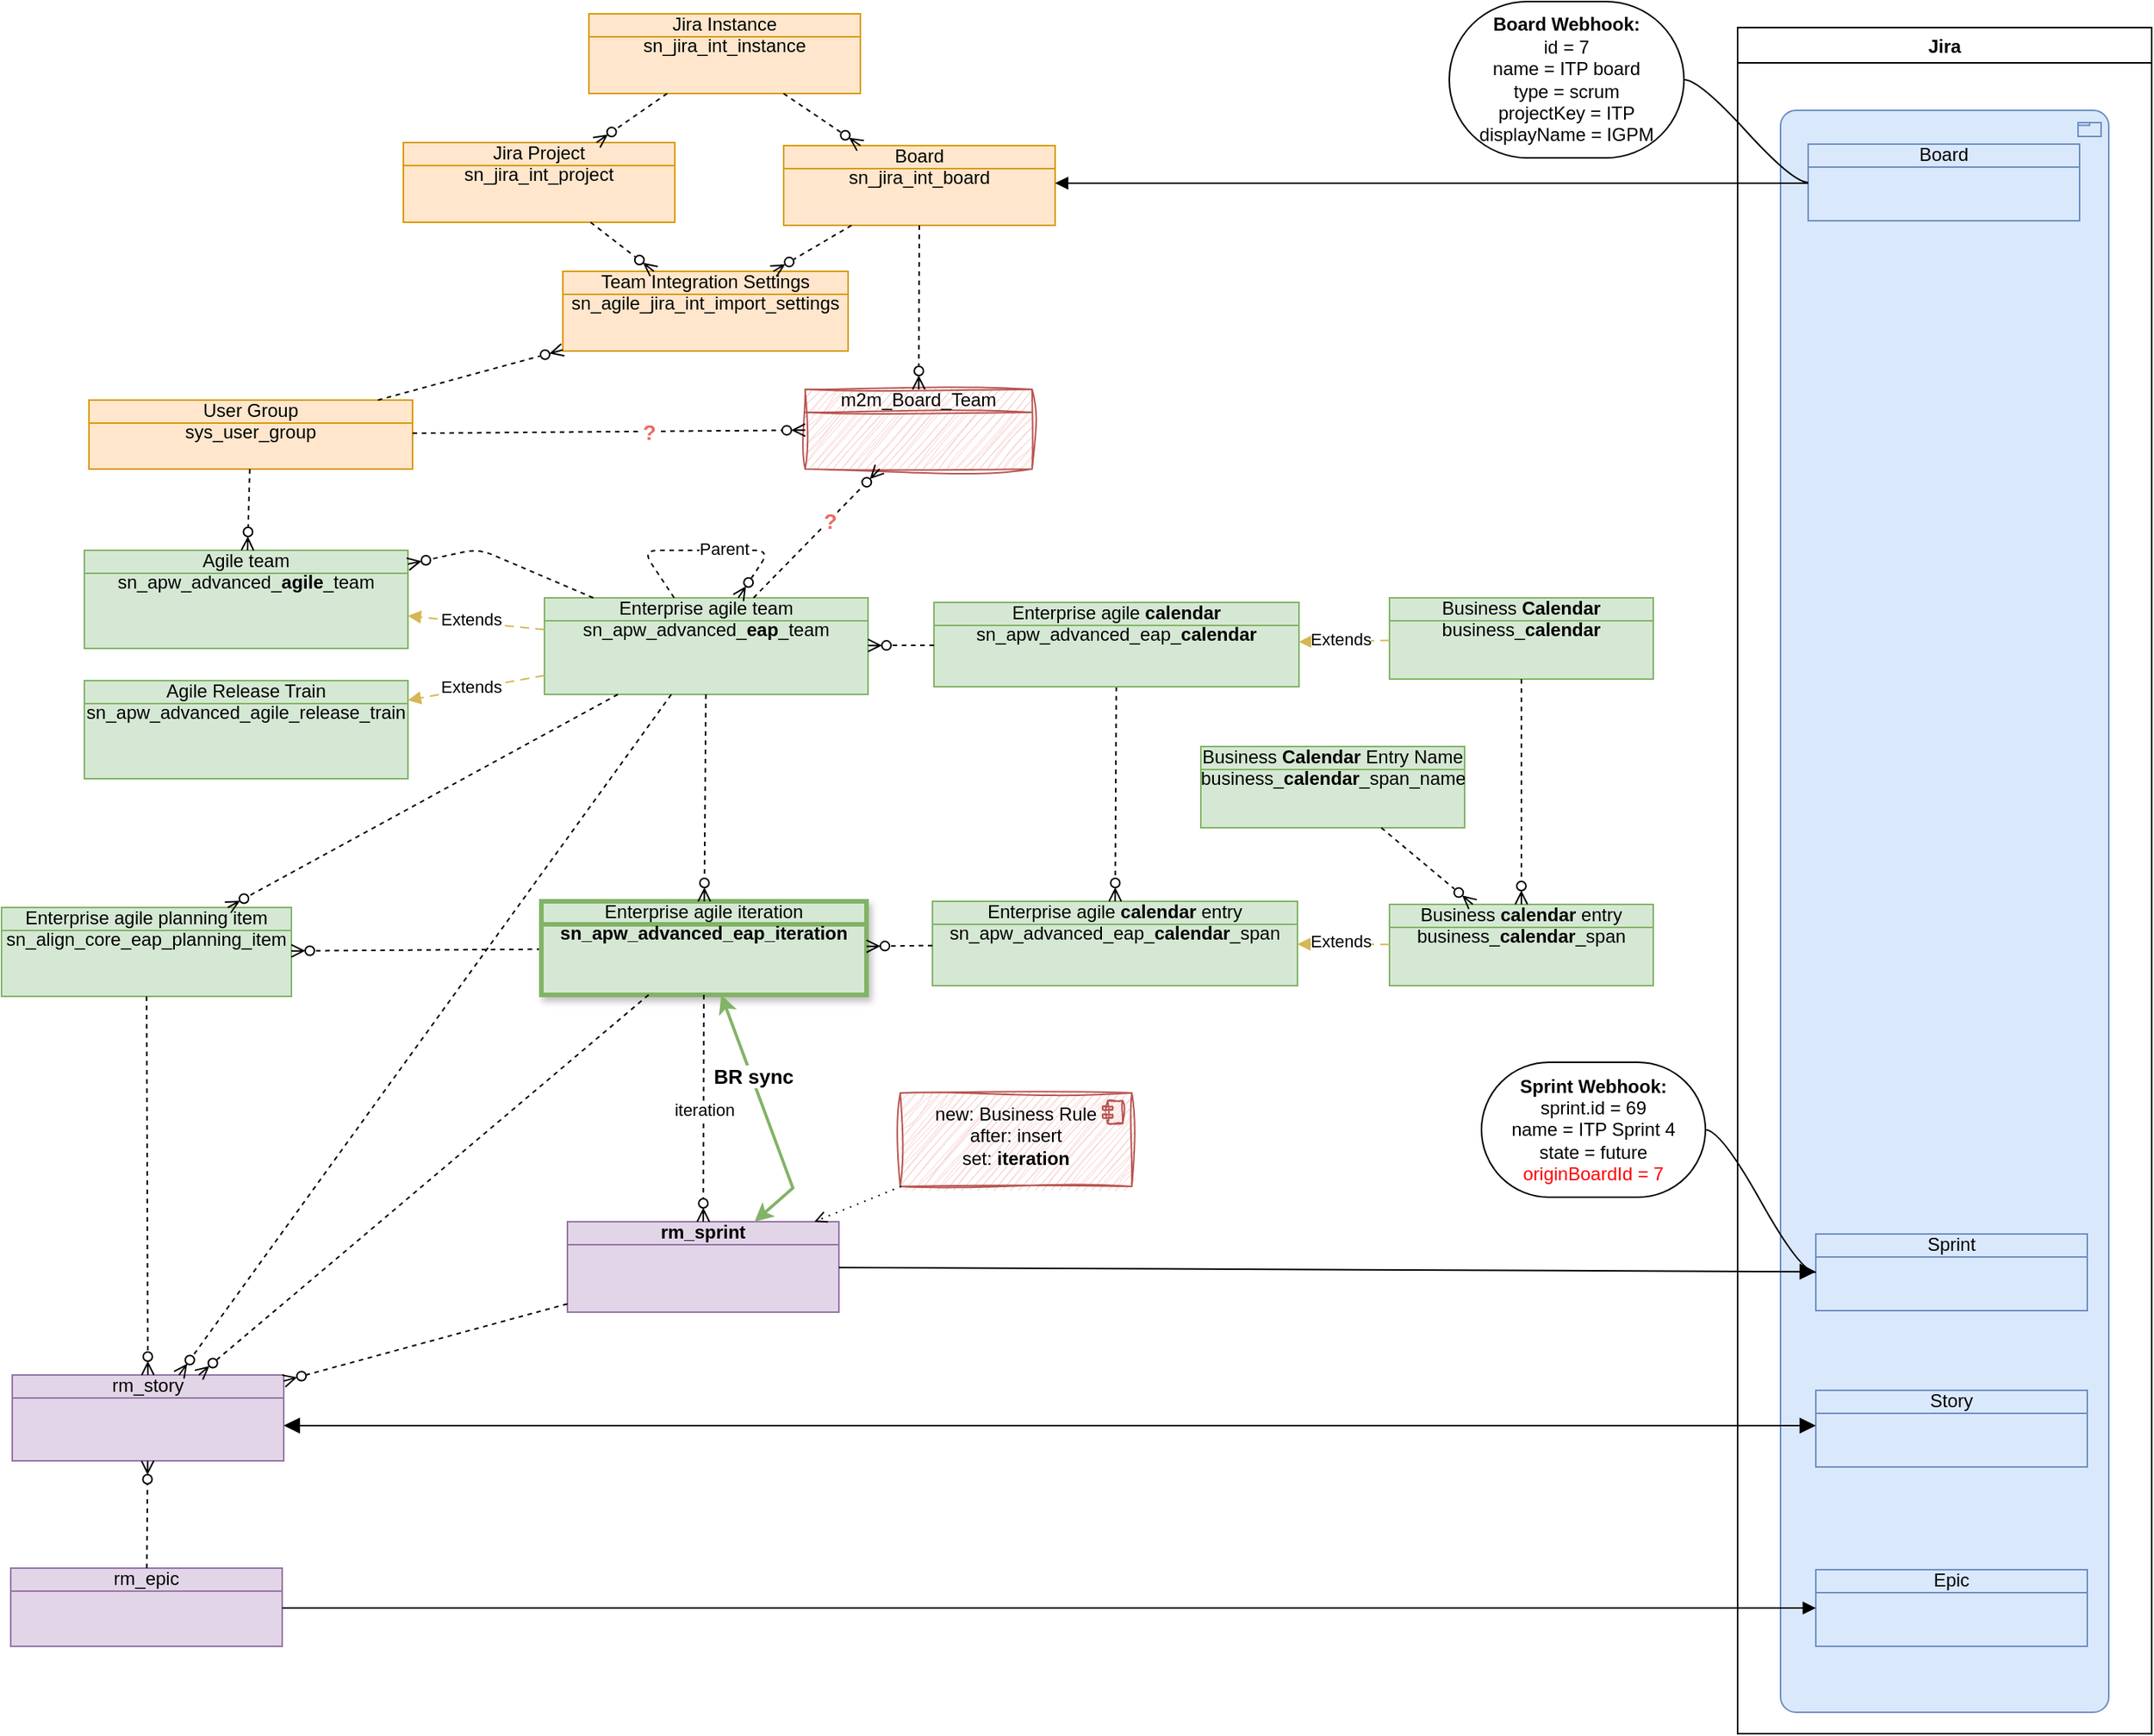 <mxfile version="28.0.7">
  <diagram name="Page-1" id="IhMQIxFYWQhUG57-XFcb">
    <mxGraphModel dx="1598" dy="1240" grid="0" gridSize="10" guides="0" tooltips="1" connect="0" arrows="0" fold="1" page="1" pageScale="1" pageWidth="1654" pageHeight="1169" math="0" shadow="0">
      <root>
        <mxCell id="0" />
        <mxCell id="1" parent="0" />
        <mxCell id="hy2QDzCqtzv86f-rD2Z0-1" value="&lt;b&gt;rm_sprint&lt;/b&gt;" style="html=1;outlineConnect=0;whiteSpace=wrap;fillColor=#e1d5e7;shape=mxgraph.archimate3.businessObject;overflow=fill;strokeColor=#9673a6;" parent="1" vertex="1">
          <mxGeometry x="472" y="819" width="177" height="59" as="geometry" />
        </mxCell>
        <mxCell id="hy2QDzCqtzv86f-rD2Z0-2" value="Enterprise agile planning item sn_align_core_eap_planning_item" style="html=1;outlineConnect=0;whiteSpace=wrap;fillColor=#d5e8d4;shape=mxgraph.archimate3.businessObject;overflow=fill;strokeColor=#82b366;" parent="1" vertex="1">
          <mxGeometry x="103" y="614" width="189" height="58" as="geometry" />
        </mxCell>
        <mxCell id="hy2QDzCqtzv86f-rD2Z0-3" style="html=1;dashed=1;labelBackgroundColor=none;startArrow=none;endArrow=ERzeroToMany;fontFamily=Verdana;fontSize=12;align=left;startFill=0;endFill=0;" parent="1" source="hy2QDzCqtzv86f-rD2Z0-5" target="hy2QDzCqtzv86f-rD2Z0-2" edge="1">
          <mxGeometry relative="1" as="geometry">
            <mxPoint x="425" y="733" as="sourcePoint" />
            <mxPoint x="-102" y="674" as="targetPoint" />
          </mxGeometry>
        </mxCell>
        <mxCell id="hy2QDzCqtzv86f-rD2Z0-4" value="rm_story" style="html=1;outlineConnect=0;whiteSpace=wrap;fillColor=#e1d5e7;shape=mxgraph.archimate3.businessObject;overflow=fill;strokeColor=#9673a6;" parent="1" vertex="1">
          <mxGeometry x="110" y="919" width="177" height="56" as="geometry" />
        </mxCell>
        <mxCell id="hy2QDzCqtzv86f-rD2Z0-5" value="Enterprise agile iteration &lt;b&gt;sn_apw_advanced_eap_iteration&lt;/b&gt;" style="html=1;outlineConnect=0;whiteSpace=wrap;fillColor=#d5e8d4;shape=mxgraph.archimate3.businessObject;overflow=fill;strokeColor=#82b366;shadow=1;strokeWidth=3;" parent="1" vertex="1">
          <mxGeometry x="455" y="610" width="212" height="61" as="geometry" />
        </mxCell>
        <mxCell id="hy2QDzCqtzv86f-rD2Z0-6" value="Enterprise agile team sn_apw_advanced_&lt;b&gt;eap&lt;/b&gt;_team" style="html=1;outlineConnect=0;whiteSpace=wrap;fillColor=#d5e8d4;shape=mxgraph.archimate3.businessObject;overflow=fill;strokeColor=#82b366;" parent="1" vertex="1">
          <mxGeometry x="457" y="412" width="211" height="63" as="geometry" />
        </mxCell>
        <mxCell id="hy2QDzCqtzv86f-rD2Z0-7" value="&lt;div&gt;Enterprise agile &lt;b&gt;calendar&lt;/b&gt; entry&lt;/div&gt;sn_apw_advanced_eap_&lt;b&gt;calendar&lt;/b&gt;_span" style="html=1;outlineConnect=0;whiteSpace=wrap;fillColor=#d5e8d4;shape=mxgraph.archimate3.businessObject;overflow=fill;strokeColor=#82b366;" parent="1" vertex="1">
          <mxGeometry x="710" y="610" width="238" height="55" as="geometry" />
        </mxCell>
        <mxCell id="hy2QDzCqtzv86f-rD2Z0-8" value="&lt;div&gt;Business &lt;b&gt;calendar&lt;/b&gt; entry&lt;/div&gt;business_&lt;b&gt;calendar&lt;/b&gt;_span" style="html=1;outlineConnect=0;whiteSpace=wrap;fillColor=#d5e8d4;shape=mxgraph.archimate3.businessObject;overflow=fill;strokeColor=#82b366;" parent="1" vertex="1">
          <mxGeometry x="1008" y="612" width="172" height="53" as="geometry" />
        </mxCell>
        <mxCell id="hy2QDzCqtzv86f-rD2Z0-9" value="" style="html=1;endArrow=block;dashed=1;elbow=vertical;endFill=1;dashPattern=6 4;rounded=0;fontSize=12;fillColor=#fff2cc;strokeColor=#d6b656;" parent="1" source="hy2QDzCqtzv86f-rD2Z0-8" target="hy2QDzCqtzv86f-rD2Z0-7" edge="1">
          <mxGeometry width="160" relative="1" as="geometry">
            <mxPoint x="550" y="626" as="sourcePoint" />
            <mxPoint x="459" y="626" as="targetPoint" />
          </mxGeometry>
        </mxCell>
        <mxCell id="hy2QDzCqtzv86f-rD2Z0-10" value="Extends" style="edgeLabel;html=1;align=center;verticalAlign=middle;resizable=0;points=[];" parent="hy2QDzCqtzv86f-rD2Z0-9" vertex="1" connectable="0">
          <mxGeometry x="0.082" y="-2" relative="1" as="geometry">
            <mxPoint as="offset" />
          </mxGeometry>
        </mxCell>
        <mxCell id="hy2QDzCqtzv86f-rD2Z0-11" style="html=1;dashed=1;labelBackgroundColor=none;startArrow=none;endArrow=ERzeroToMany;fontFamily=Verdana;fontSize=12;align=left;startFill=0;endFill=0;" parent="1" source="hy2QDzCqtzv86f-rD2Z0-7" target="hy2QDzCqtzv86f-rD2Z0-5" edge="1">
          <mxGeometry relative="1" as="geometry">
            <mxPoint x="527" y="815" as="sourcePoint" />
            <mxPoint x="376" y="915" as="targetPoint" />
          </mxGeometry>
        </mxCell>
        <mxCell id="hy2QDzCqtzv86f-rD2Z0-12" style="html=1;dashed=1;labelBackgroundColor=none;startArrow=none;endArrow=ERzeroToMany;fontFamily=Verdana;fontSize=12;align=left;startFill=0;endFill=0;" parent="1" source="hy2QDzCqtzv86f-rD2Z0-5" target="hy2QDzCqtzv86f-rD2Z0-4" edge="1">
          <mxGeometry relative="1" as="geometry">
            <mxPoint x="795" y="1015" as="sourcePoint" />
            <mxPoint x="627" y="1063" as="targetPoint" />
          </mxGeometry>
        </mxCell>
        <mxCell id="hy2QDzCqtzv86f-rD2Z0-13" style="html=1;dashed=1;labelBackgroundColor=none;startArrow=none;endArrow=ERzeroToMany;fontFamily=Verdana;fontSize=12;align=left;startFill=0;endFill=0;" parent="1" source="hy2QDzCqtzv86f-rD2Z0-5" target="hy2QDzCqtzv86f-rD2Z0-1" edge="1">
          <mxGeometry relative="1" as="geometry">
            <mxPoint x="724" y="868" as="sourcePoint" />
            <mxPoint x="556" y="916" as="targetPoint" />
          </mxGeometry>
        </mxCell>
        <mxCell id="KYZBzOiVd4x93WxxePfa-1" value="iteration" style="edgeLabel;html=1;align=center;verticalAlign=middle;resizable=0;points=[];" vertex="1" connectable="0" parent="hy2QDzCqtzv86f-rD2Z0-13">
          <mxGeometry x="0.006" relative="1" as="geometry">
            <mxPoint as="offset" />
          </mxGeometry>
        </mxCell>
        <mxCell id="hy2QDzCqtzv86f-rD2Z0-14" style="html=1;dashed=1;labelBackgroundColor=none;startArrow=none;endArrow=ERzeroToMany;fontFamily=Verdana;fontSize=12;align=left;startFill=0;endFill=0;" parent="1" source="hy2QDzCqtzv86f-rD2Z0-6" target="hy2QDzCqtzv86f-rD2Z0-5" edge="1">
          <mxGeometry relative="1" as="geometry">
            <mxPoint x="1010" y="784" as="sourcePoint" />
            <mxPoint x="842" y="832" as="targetPoint" />
          </mxGeometry>
        </mxCell>
        <mxCell id="hy2QDzCqtzv86f-rD2Z0-15" style="html=1;dashed=1;labelBackgroundColor=none;startArrow=none;endArrow=ERzeroToMany;fontFamily=Verdana;fontSize=12;align=left;startFill=0;endFill=0;" parent="1" source="hy2QDzCqtzv86f-rD2Z0-2" target="hy2QDzCqtzv86f-rD2Z0-4" edge="1">
          <mxGeometry relative="1" as="geometry">
            <mxPoint x="858" y="869" as="sourcePoint" />
            <mxPoint x="858" y="925" as="targetPoint" />
          </mxGeometry>
        </mxCell>
        <mxCell id="hy2QDzCqtzv86f-rD2Z0-16" style="html=1;dashed=1;labelBackgroundColor=none;startArrow=none;endArrow=ERzeroToMany;fontFamily=Verdana;fontSize=12;align=left;startFill=0;endFill=0;" parent="1" source="hy2QDzCqtzv86f-rD2Z0-1" target="hy2QDzCqtzv86f-rD2Z0-4" edge="1">
          <mxGeometry relative="1" as="geometry">
            <mxPoint x="480" y="681" as="sourcePoint" />
            <mxPoint x="317" y="683" as="targetPoint" />
          </mxGeometry>
        </mxCell>
        <mxCell id="hy2QDzCqtzv86f-rD2Z0-17" value="rm_epic" style="html=1;outlineConnect=0;whiteSpace=wrap;fillColor=#e1d5e7;shape=mxgraph.archimate3.businessObject;overflow=fill;strokeColor=#9673a6;" parent="1" vertex="1">
          <mxGeometry x="109" y="1045" width="177" height="51" as="geometry" />
        </mxCell>
        <mxCell id="hy2QDzCqtzv86f-rD2Z0-18" style="html=1;dashed=1;labelBackgroundColor=none;startArrow=none;endArrow=ERzeroToMany;fontFamily=Verdana;fontSize=12;align=left;startFill=0;endFill=0;" parent="1" source="hy2QDzCqtzv86f-rD2Z0-17" target="hy2QDzCqtzv86f-rD2Z0-4" edge="1">
          <mxGeometry relative="1" as="geometry">
            <mxPoint x="542" y="834" as="sourcePoint" />
            <mxPoint x="379" y="836" as="targetPoint" />
          </mxGeometry>
        </mxCell>
        <mxCell id="hy2QDzCqtzv86f-rD2Z0-19" style="html=1;dashed=1;labelBackgroundColor=none;startArrow=none;endArrow=ERzeroToMany;fontFamily=Verdana;fontSize=12;align=left;startFill=0;endFill=0;" parent="1" source="hy2QDzCqtzv86f-rD2Z0-6" target="hy2QDzCqtzv86f-rD2Z0-4" edge="1">
          <mxGeometry relative="1" as="geometry">
            <mxPoint x="525" y="761" as="sourcePoint" />
            <mxPoint x="361" y="832" as="targetPoint" />
          </mxGeometry>
        </mxCell>
        <mxCell id="hy2QDzCqtzv86f-rD2Z0-20" style="html=1;dashed=1;labelBackgroundColor=none;startArrow=none;endArrow=ERzeroToMany;fontFamily=Verdana;fontSize=12;align=left;startFill=0;endFill=0;" parent="1" source="hy2QDzCqtzv86f-rD2Z0-6" target="hy2QDzCqtzv86f-rD2Z0-2" edge="1">
          <mxGeometry relative="1" as="geometry">
            <mxPoint x="712" y="861" as="sourcePoint" />
            <mxPoint x="875" y="1060" as="targetPoint" />
          </mxGeometry>
        </mxCell>
        <mxCell id="hy2QDzCqtzv86f-rD2Z0-21" value="&lt;div&gt;new: Business Rule&lt;/div&gt;&lt;div&gt;after: insert&lt;/div&gt;&lt;div&gt;set: &lt;b&gt;iteration&lt;/b&gt;&lt;br&gt;&lt;/div&gt;" style="html=1;outlineConnect=0;whiteSpace=wrap;fillColor=#f8cecc;shape=mxgraph.archimate3.application;appType=comp;archiType=square;strokeColor=#b85450;verticalAlign=top;gradientColor=none;sketch=1;curveFitting=1;jiggle=2;" parent="1" vertex="1">
          <mxGeometry x="689" y="735" width="151" height="61" as="geometry" />
        </mxCell>
        <mxCell id="hy2QDzCqtzv86f-rD2Z0-22" value="" style="html=1;endArrow=open;elbow=vertical;endFill=0;dashed=1;dashPattern=1 4;rounded=0;" parent="1" source="hy2QDzCqtzv86f-rD2Z0-21" target="hy2QDzCqtzv86f-rD2Z0-1" edge="1">
          <mxGeometry width="160" relative="1" as="geometry">
            <mxPoint x="886" y="1117" as="sourcePoint" />
            <mxPoint x="1102" y="1055" as="targetPoint" />
          </mxGeometry>
        </mxCell>
        <mxCell id="hy2QDzCqtzv86f-rD2Z0-24" value="Jira" style="swimlane;" parent="1" vertex="1">
          <mxGeometry x="1235" y="40" width="270" height="1113" as="geometry" />
        </mxCell>
        <mxCell id="hy2QDzCqtzv86f-rD2Z0-25" value="" style="html=1;outlineConnect=0;whiteSpace=wrap;fillColor=#dae8fc;shape=mxgraph.archimate3.application;appType=product;archiType=rounded;strokeColor=#6c8ebf;verticalAlign=top;fontStyle=0" parent="hy2QDzCqtzv86f-rD2Z0-24" vertex="1">
          <mxGeometry x="28" y="54" width="214" height="1045" as="geometry" />
        </mxCell>
        <mxCell id="hy2QDzCqtzv86f-rD2Z0-26" value="Board" style="html=1;outlineConnect=0;whiteSpace=wrap;fillColor=#dae8fc;shape=mxgraph.archimate3.businessObject;overflow=fill;strokeColor=#6c8ebf;" parent="hy2QDzCqtzv86f-rD2Z0-24" vertex="1">
          <mxGeometry x="46" y="76" width="177" height="50" as="geometry" />
        </mxCell>
        <mxCell id="hy2QDzCqtzv86f-rD2Z0-27" value="Sprint" style="html=1;outlineConnect=0;whiteSpace=wrap;fillColor=#dae8fc;shape=mxgraph.archimate3.businessObject;overflow=fill;strokeColor=#6c8ebf;" parent="hy2QDzCqtzv86f-rD2Z0-24" vertex="1">
          <mxGeometry x="51" y="787" width="177" height="50" as="geometry" />
        </mxCell>
        <mxCell id="hy2QDzCqtzv86f-rD2Z0-51" value="Epic" style="html=1;outlineConnect=0;whiteSpace=wrap;fillColor=#dae8fc;shape=mxgraph.archimate3.businessObject;overflow=fill;strokeColor=#6c8ebf;" parent="hy2QDzCqtzv86f-rD2Z0-24" vertex="1">
          <mxGeometry x="51" y="1006" width="177" height="50" as="geometry" />
        </mxCell>
        <mxCell id="KYZBzOiVd4x93WxxePfa-24" value="Story" style="html=1;outlineConnect=0;whiteSpace=wrap;fillColor=#dae8fc;shape=mxgraph.archimate3.businessObject;overflow=fill;strokeColor=#6c8ebf;" vertex="1" parent="hy2QDzCqtzv86f-rD2Z0-24">
          <mxGeometry x="51" y="889" width="177" height="50" as="geometry" />
        </mxCell>
        <mxCell id="hy2QDzCqtzv86f-rD2Z0-28" value="Agile team sn_apw_advanced_&lt;b&gt;agile&lt;/b&gt;_team" style="html=1;outlineConnect=0;whiteSpace=wrap;fillColor=#d5e8d4;shape=mxgraph.archimate3.businessObject;overflow=fill;strokeColor=#82b366;" parent="1" vertex="1">
          <mxGeometry x="157" y="381" width="211" height="64" as="geometry" />
        </mxCell>
        <mxCell id="hy2QDzCqtzv86f-rD2Z0-29" value="" style="html=1;endArrow=block;dashed=1;elbow=vertical;endFill=1;dashPattern=6 4;rounded=0;fontSize=12;fillColor=#fff2cc;strokeColor=#d6b656;" parent="1" source="hy2QDzCqtzv86f-rD2Z0-6" target="hy2QDzCqtzv86f-rD2Z0-28" edge="1">
          <mxGeometry width="160" relative="1" as="geometry">
            <mxPoint x="1085" y="557" as="sourcePoint" />
            <mxPoint x="1004" y="556" as="targetPoint" />
          </mxGeometry>
        </mxCell>
        <mxCell id="hy2QDzCqtzv86f-rD2Z0-30" value="Extends" style="edgeLabel;html=1;align=center;verticalAlign=middle;resizable=0;points=[];" parent="hy2QDzCqtzv86f-rD2Z0-29" vertex="1" connectable="0">
          <mxGeometry x="0.082" y="-2" relative="1" as="geometry">
            <mxPoint as="offset" />
          </mxGeometry>
        </mxCell>
        <mxCell id="hy2QDzCqtzv86f-rD2Z0-31" value="User Group&lt;div&gt;sys_user_group&lt;/div&gt;" style="html=1;outlineConnect=0;whiteSpace=wrap;fillColor=#ffe6cc;shape=mxgraph.archimate3.businessObject;overflow=fill;strokeColor=#d79b00;" parent="1" vertex="1">
          <mxGeometry x="160" y="283" width="211" height="45" as="geometry" />
        </mxCell>
        <mxCell id="hy2QDzCqtzv86f-rD2Z0-32" style="html=1;dashed=1;labelBackgroundColor=none;startArrow=none;endArrow=ERzeroToMany;fontFamily=Verdana;fontSize=12;align=left;startFill=0;endFill=0;" parent="1" source="hy2QDzCqtzv86f-rD2Z0-31" target="hy2QDzCqtzv86f-rD2Z0-28" edge="1">
          <mxGeometry relative="1" as="geometry">
            <mxPoint x="556" y="575" as="sourcePoint" />
            <mxPoint x="355" y="697" as="targetPoint" />
          </mxGeometry>
        </mxCell>
        <mxCell id="hy2QDzCqtzv86f-rD2Z0-33" style="html=1;dashed=1;labelBackgroundColor=none;startArrow=none;endArrow=ERzeroToMany;fontFamily=Verdana;fontSize=12;align=left;startFill=0;endFill=0;" parent="1" source="hy2QDzCqtzv86f-rD2Z0-6" target="hy2QDzCqtzv86f-rD2Z0-28" edge="1">
          <mxGeometry relative="1" as="geometry">
            <mxPoint x="593" y="557" as="sourcePoint" />
            <mxPoint x="392" y="679" as="targetPoint" />
            <Array as="points">
              <mxPoint x="414" y="380" />
            </Array>
          </mxGeometry>
        </mxCell>
        <mxCell id="hy2QDzCqtzv86f-rD2Z0-34" style="html=1;dashed=1;labelBackgroundColor=none;startArrow=none;endArrow=ERzeroToMany;fontFamily=Verdana;fontSize=12;align=left;startFill=0;endFill=0;" parent="1" source="hy2QDzCqtzv86f-rD2Z0-6" target="hy2QDzCqtzv86f-rD2Z0-6" edge="1">
          <mxGeometry relative="1" as="geometry">
            <mxPoint x="767" y="357" as="sourcePoint" />
            <mxPoint x="566" y="479" as="targetPoint" />
            <Array as="points">
              <mxPoint x="604" y="381" />
            </Array>
          </mxGeometry>
        </mxCell>
        <mxCell id="hy2QDzCqtzv86f-rD2Z0-35" value="Parent" style="edgeLabel;html=1;align=center;verticalAlign=middle;resizable=0;points=[];" parent="hy2QDzCqtzv86f-rD2Z0-34" vertex="1" connectable="0">
          <mxGeometry x="0.137" y="1" relative="1" as="geometry">
            <mxPoint as="offset" />
          </mxGeometry>
        </mxCell>
        <mxCell id="hy2QDzCqtzv86f-rD2Z0-39" value="" style="html=1;endArrow=block;dashed=0;elbow=vertical;endFill=1;rounded=0;startArrow=none;startFill=0;endSize=8;" parent="1" source="hy2QDzCqtzv86f-rD2Z0-1" target="hy2QDzCqtzv86f-rD2Z0-27" edge="1">
          <mxGeometry width="160" relative="1" as="geometry">
            <mxPoint x="1133" y="895" as="sourcePoint" />
            <mxPoint x="789" y="984" as="targetPoint" />
          </mxGeometry>
        </mxCell>
        <mxCell id="hy2QDzCqtzv86f-rD2Z0-40" value="Board&lt;div&gt;sn_jira_int_board&lt;/div&gt;" style="html=1;outlineConnect=0;whiteSpace=wrap;fillColor=#ffe6cc;shape=mxgraph.archimate3.businessObject;overflow=fill;strokeColor=#d79b00;" parent="1" vertex="1">
          <mxGeometry x="613" y="117" width="177" height="52" as="geometry" />
        </mxCell>
        <mxCell id="hy2QDzCqtzv86f-rD2Z0-41" value="" style="edgeStyle=elbowEdgeStyle;html=1;endArrow=block;dashed=0;elbow=vertical;endFill=1;rounded=0;" parent="1" source="hy2QDzCqtzv86f-rD2Z0-26" target="hy2QDzCqtzv86f-rD2Z0-40" edge="1">
          <mxGeometry width="160" relative="1" as="geometry">
            <mxPoint x="1296" y="897" as="sourcePoint" />
            <mxPoint x="829" y="897" as="targetPoint" />
          </mxGeometry>
        </mxCell>
        <mxCell id="hy2QDzCqtzv86f-rD2Z0-43" value="" style="endArrow=classic;startArrow=classic;html=1;rounded=0;fillColor=#d5e8d4;strokeColor=#82b366;strokeWidth=2;fontSize=13;" parent="1" source="hy2QDzCqtzv86f-rD2Z0-1" target="hy2QDzCqtzv86f-rD2Z0-5" edge="1">
          <mxGeometry width="50" height="50" relative="1" as="geometry">
            <mxPoint x="684" y="851" as="sourcePoint" />
            <mxPoint x="734" y="801" as="targetPoint" />
            <Array as="points">
              <mxPoint x="619" y="797" />
            </Array>
          </mxGeometry>
        </mxCell>
        <mxCell id="hy2QDzCqtzv86f-rD2Z0-44" value="BR sync" style="edgeLabel;html=1;align=center;verticalAlign=middle;resizable=0;points=[];fontSize=13;fontStyle=1" parent="hy2QDzCqtzv86f-rD2Z0-43" vertex="1" connectable="0">
          <mxGeometry x="0.328" y="-1" relative="1" as="geometry">
            <mxPoint as="offset" />
          </mxGeometry>
        </mxCell>
        <mxCell id="hy2QDzCqtzv86f-rD2Z0-45" value="Jira Project&lt;div&gt;sn_jira_int_project&lt;/div&gt;" style="html=1;outlineConnect=0;whiteSpace=wrap;fillColor=#ffe6cc;shape=mxgraph.archimate3.businessObject;overflow=fill;strokeColor=#d79b00;" parent="1" vertex="1">
          <mxGeometry x="365" y="115" width="177" height="52" as="geometry" />
        </mxCell>
        <mxCell id="hy2QDzCqtzv86f-rD2Z0-46" value="Team Integration Settings&lt;br&gt;&lt;div&gt;sn_agile_jira_int_import_settings&lt;/div&gt;" style="html=1;outlineConnect=0;whiteSpace=wrap;fillColor=#ffe6cc;shape=mxgraph.archimate3.businessObject;overflow=fill;strokeColor=#d79b00;" parent="1" vertex="1">
          <mxGeometry x="469" y="199" width="186" height="52" as="geometry" />
        </mxCell>
        <mxCell id="hy2QDzCqtzv86f-rD2Z0-47" style="html=1;dashed=1;labelBackgroundColor=none;startArrow=none;endArrow=ERzeroToMany;fontFamily=Verdana;fontSize=12;align=left;startFill=0;endFill=0;" parent="1" source="hy2QDzCqtzv86f-rD2Z0-40" target="hy2QDzCqtzv86f-rD2Z0-46" edge="1">
          <mxGeometry relative="1" as="geometry">
            <mxPoint x="523" y="-215" as="sourcePoint" />
            <mxPoint x="339" y="-215" as="targetPoint" />
          </mxGeometry>
        </mxCell>
        <mxCell id="hy2QDzCqtzv86f-rD2Z0-48" style="html=1;dashed=1;labelBackgroundColor=none;startArrow=none;endArrow=ERzeroToMany;fontFamily=Verdana;fontSize=12;align=left;startFill=0;endFill=0;" parent="1" source="hy2QDzCqtzv86f-rD2Z0-45" target="hy2QDzCqtzv86f-rD2Z0-46" edge="1">
          <mxGeometry relative="1" as="geometry">
            <mxPoint x="643" y="-63" as="sourcePoint" />
            <mxPoint x="459" y="-63" as="targetPoint" />
          </mxGeometry>
        </mxCell>
        <mxCell id="hy2QDzCqtzv86f-rD2Z0-50" style="html=1;dashed=1;labelBackgroundColor=none;startArrow=none;endArrow=ERzeroToMany;fontFamily=Verdana;fontSize=12;align=left;startFill=0;endFill=0;" parent="1" source="hy2QDzCqtzv86f-rD2Z0-31" target="hy2QDzCqtzv86f-rD2Z0-46" edge="1">
          <mxGeometry relative="1" as="geometry">
            <mxPoint x="407" y="39.852" as="sourcePoint" />
            <mxPoint x="477" y="181" as="targetPoint" />
          </mxGeometry>
        </mxCell>
        <mxCell id="hy2QDzCqtzv86f-rD2Z0-52" value="" style="edgeStyle=elbowEdgeStyle;html=1;endArrow=block;dashed=0;elbow=vertical;endFill=1;rounded=0;" parent="1" source="hy2QDzCqtzv86f-rD2Z0-17" target="hy2QDzCqtzv86f-rD2Z0-51" edge="1">
          <mxGeometry width="160" relative="1" as="geometry">
            <mxPoint x="1204" y="868" as="sourcePoint" />
            <mxPoint x="737" y="868" as="targetPoint" />
          </mxGeometry>
        </mxCell>
        <mxCell id="hy2QDzCqtzv86f-rD2Z0-53" value="m2m_Board_Team" style="html=1;outlineConnect=0;whiteSpace=wrap;fillColor=#f8cecc;shape=mxgraph.archimate3.businessObject;overflow=fill;strokeColor=#b85450;sketch=1;curveFitting=1;jiggle=2;" parent="1" vertex="1">
          <mxGeometry x="627" y="276" width="148" height="52" as="geometry" />
        </mxCell>
        <mxCell id="hy2QDzCqtzv86f-rD2Z0-54" style="html=1;dashed=1;labelBackgroundColor=none;startArrow=none;endArrow=ERzeroToMany;fontFamily=Verdana;fontSize=12;align=left;startFill=0;endFill=0;" parent="1" source="hy2QDzCqtzv86f-rD2Z0-31" target="hy2QDzCqtzv86f-rD2Z0-53" edge="1">
          <mxGeometry relative="1" as="geometry">
            <mxPoint x="341" y="40" as="sourcePoint" />
            <mxPoint x="574" y="110" as="targetPoint" />
          </mxGeometry>
        </mxCell>
        <mxCell id="hy2QDzCqtzv86f-rD2Z0-56" value="&lt;font style=&quot;color: rgb(234, 107, 102); font-size: 14px;&quot;&gt;&lt;b style=&quot;&quot;&gt;?&lt;/b&gt;&lt;/font&gt;" style="edgeLabel;html=1;align=center;verticalAlign=middle;resizable=0;points=[];" parent="hy2QDzCqtzv86f-rD2Z0-54" vertex="1" connectable="0">
          <mxGeometry x="0.203" relative="1" as="geometry">
            <mxPoint as="offset" />
          </mxGeometry>
        </mxCell>
        <mxCell id="hy2QDzCqtzv86f-rD2Z0-55" style="html=1;dashed=1;labelBackgroundColor=none;startArrow=none;endArrow=ERzeroToMany;fontFamily=Verdana;fontSize=12;align=left;startFill=0;endFill=0;" parent="1" source="hy2QDzCqtzv86f-rD2Z0-40" target="hy2QDzCqtzv86f-rD2Z0-53" edge="1">
          <mxGeometry relative="1" as="geometry">
            <mxPoint x="334" y="60" as="sourcePoint" />
            <mxPoint x="877" y="310" as="targetPoint" />
          </mxGeometry>
        </mxCell>
        <mxCell id="hy2QDzCqtzv86f-rD2Z0-57" style="html=1;dashed=1;labelBackgroundColor=none;startArrow=none;endArrow=ERzeroToMany;fontFamily=Verdana;fontSize=12;align=left;startFill=0;endFill=0;" parent="1" source="hy2QDzCqtzv86f-rD2Z0-6" target="hy2QDzCqtzv86f-rD2Z0-53" edge="1">
          <mxGeometry relative="1" as="geometry">
            <mxPoint x="681" y="329" as="sourcePoint" />
            <mxPoint x="1057" y="329" as="targetPoint" />
          </mxGeometry>
        </mxCell>
        <mxCell id="hy2QDzCqtzv86f-rD2Z0-58" value="&lt;font style=&quot;color: rgb(234, 107, 102); font-size: 14px;&quot;&gt;&lt;b style=&quot;&quot;&gt;?&lt;/b&gt;&lt;/font&gt;" style="edgeLabel;html=1;align=center;verticalAlign=middle;resizable=0;points=[];" parent="hy2QDzCqtzv86f-rD2Z0-57" vertex="1" connectable="0">
          <mxGeometry x="0.203" relative="1" as="geometry">
            <mxPoint as="offset" />
          </mxGeometry>
        </mxCell>
        <mxCell id="KYZBzOiVd4x93WxxePfa-2" value="&lt;div&gt;Agile Release Train&lt;/div&gt;sn_apw_advanced_agile_release_train" style="html=1;outlineConnect=0;whiteSpace=wrap;fillColor=#d5e8d4;shape=mxgraph.archimate3.businessObject;overflow=fill;strokeColor=#82b366;" vertex="1" parent="1">
          <mxGeometry x="157" y="466" width="211" height="64" as="geometry" />
        </mxCell>
        <mxCell id="KYZBzOiVd4x93WxxePfa-3" value="" style="html=1;endArrow=block;dashed=1;elbow=vertical;endFill=1;dashPattern=6 4;rounded=0;fontSize=12;fillColor=#fff2cc;strokeColor=#d6b656;" edge="1" parent="1" source="hy2QDzCqtzv86f-rD2Z0-6" target="KYZBzOiVd4x93WxxePfa-2">
          <mxGeometry width="160" relative="1" as="geometry">
            <mxPoint x="470" y="473" as="sourcePoint" />
            <mxPoint x="381" y="464" as="targetPoint" />
          </mxGeometry>
        </mxCell>
        <mxCell id="KYZBzOiVd4x93WxxePfa-4" value="Extends" style="edgeLabel;html=1;align=center;verticalAlign=middle;resizable=0;points=[];" vertex="1" connectable="0" parent="KYZBzOiVd4x93WxxePfa-3">
          <mxGeometry x="0.082" y="-2" relative="1" as="geometry">
            <mxPoint as="offset" />
          </mxGeometry>
        </mxCell>
        <mxCell id="KYZBzOiVd4x93WxxePfa-5" value="&lt;div&gt;Business &lt;b&gt;Calendar&lt;/b&gt; Entry Name&lt;/div&gt;business_&lt;b&gt;calendar&lt;/b&gt;_span_name" style="html=1;outlineConnect=0;whiteSpace=wrap;fillColor=#d5e8d4;shape=mxgraph.archimate3.businessObject;overflow=fill;strokeColor=#82b366;" vertex="1" parent="1">
          <mxGeometry x="885" y="509" width="172" height="53" as="geometry" />
        </mxCell>
        <mxCell id="KYZBzOiVd4x93WxxePfa-6" style="html=1;dashed=1;labelBackgroundColor=none;startArrow=none;endArrow=ERzeroToMany;fontFamily=Verdana;fontSize=12;align=left;startFill=0;endFill=0;" edge="1" parent="1" source="KYZBzOiVd4x93WxxePfa-5" target="hy2QDzCqtzv86f-rD2Z0-8">
          <mxGeometry relative="1" as="geometry">
            <mxPoint x="746" y="612" as="sourcePoint" />
            <mxPoint x="692" y="629" as="targetPoint" />
          </mxGeometry>
        </mxCell>
        <mxCell id="KYZBzOiVd4x93WxxePfa-7" value="&lt;div&gt;Business &lt;b&gt;Calendar&lt;/b&gt;&lt;/div&gt;&lt;div&gt;&lt;span style=&quot;background-color: transparent; color: light-dark(rgb(0, 0, 0), rgb(255, 255, 255));&quot;&gt;business_&lt;b&gt;calendar&lt;/b&gt;&lt;/span&gt;&lt;/div&gt;" style="html=1;outlineConnect=0;whiteSpace=wrap;fillColor=#d5e8d4;shape=mxgraph.archimate3.businessObject;overflow=fill;strokeColor=#82b366;" vertex="1" parent="1">
          <mxGeometry x="1008" y="412" width="172" height="53" as="geometry" />
        </mxCell>
        <mxCell id="KYZBzOiVd4x93WxxePfa-8" style="html=1;dashed=1;labelBackgroundColor=none;startArrow=none;endArrow=ERzeroToMany;fontFamily=Verdana;fontSize=12;align=left;startFill=0;endFill=0;" edge="1" parent="1" source="KYZBzOiVd4x93WxxePfa-9" target="hy2QDzCqtzv86f-rD2Z0-7">
          <mxGeometry relative="1" as="geometry">
            <mxPoint x="953" y="582" as="sourcePoint" />
            <mxPoint x="923" y="582" as="targetPoint" />
          </mxGeometry>
        </mxCell>
        <mxCell id="KYZBzOiVd4x93WxxePfa-9" value="&lt;div&gt;Enterprise agile &lt;b&gt;calendar&lt;/b&gt;&lt;/div&gt;sn_apw_advanced_eap_&lt;b&gt;calendar&lt;/b&gt;" style="html=1;outlineConnect=0;whiteSpace=wrap;fillColor=#d5e8d4;shape=mxgraph.archimate3.businessObject;overflow=fill;strokeColor=#82b366;shadow=0;" vertex="1" parent="1">
          <mxGeometry x="711" y="415" width="238" height="55" as="geometry" />
        </mxCell>
        <mxCell id="KYZBzOiVd4x93WxxePfa-10" value="" style="html=1;endArrow=block;dashed=1;elbow=vertical;endFill=1;dashPattern=6 4;rounded=0;fontSize=12;fillColor=#fff2cc;strokeColor=#d6b656;" edge="1" parent="1" source="KYZBzOiVd4x93WxxePfa-7" target="KYZBzOiVd4x93WxxePfa-9">
          <mxGeometry width="160" relative="1" as="geometry">
            <mxPoint x="1049" y="231" as="sourcePoint" />
            <mxPoint x="968" y="254" as="targetPoint" />
          </mxGeometry>
        </mxCell>
        <mxCell id="KYZBzOiVd4x93WxxePfa-11" value="Extends" style="edgeLabel;html=1;align=center;verticalAlign=middle;resizable=0;points=[];" vertex="1" connectable="0" parent="KYZBzOiVd4x93WxxePfa-10">
          <mxGeometry x="0.082" y="-2" relative="1" as="geometry">
            <mxPoint as="offset" />
          </mxGeometry>
        </mxCell>
        <mxCell id="KYZBzOiVd4x93WxxePfa-12" style="html=1;dashed=1;labelBackgroundColor=none;startArrow=none;endArrow=ERzeroToMany;fontFamily=Verdana;fontSize=12;align=left;startFill=0;endFill=0;" edge="1" parent="1" source="KYZBzOiVd4x93WxxePfa-9" target="hy2QDzCqtzv86f-rD2Z0-6">
          <mxGeometry relative="1" as="geometry">
            <mxPoint x="556" y="521" as="sourcePoint" />
            <mxPoint x="556" y="678" as="targetPoint" />
          </mxGeometry>
        </mxCell>
        <mxCell id="KYZBzOiVd4x93WxxePfa-13" style="html=1;dashed=1;labelBackgroundColor=none;startArrow=none;endArrow=ERzeroToMany;fontFamily=Verdana;fontSize=12;align=left;startFill=0;endFill=0;" edge="1" parent="1" source="KYZBzOiVd4x93WxxePfa-7" target="hy2QDzCqtzv86f-rD2Z0-8">
          <mxGeometry relative="1" as="geometry">
            <mxPoint x="828" y="528" as="sourcePoint" />
            <mxPoint x="827" y="668" as="targetPoint" />
          </mxGeometry>
        </mxCell>
        <mxCell id="KYZBzOiVd4x93WxxePfa-14" value="Jira Instance&lt;div&gt;sn_jira_int_instance&lt;/div&gt;" style="html=1;outlineConnect=0;whiteSpace=wrap;fillColor=#ffe6cc;shape=mxgraph.archimate3.businessObject;overflow=fill;strokeColor=#d79b00;" vertex="1" parent="1">
          <mxGeometry x="486" y="31" width="177" height="52" as="geometry" />
        </mxCell>
        <mxCell id="KYZBzOiVd4x93WxxePfa-15" style="html=1;dashed=1;labelBackgroundColor=none;startArrow=none;endArrow=ERzeroToMany;fontFamily=Verdana;fontSize=12;align=left;startFill=0;endFill=0;" edge="1" parent="1" source="KYZBzOiVd4x93WxxePfa-14" target="hy2QDzCqtzv86f-rD2Z0-40">
          <mxGeometry relative="1" as="geometry">
            <mxPoint x="679" y="169" as="sourcePoint" />
            <mxPoint x="590" y="198" as="targetPoint" />
          </mxGeometry>
        </mxCell>
        <mxCell id="KYZBzOiVd4x93WxxePfa-16" style="html=1;dashed=1;labelBackgroundColor=none;startArrow=none;endArrow=ERzeroToMany;fontFamily=Verdana;fontSize=12;align=left;startFill=0;endFill=0;" edge="1" parent="1" source="KYZBzOiVd4x93WxxePfa-14" target="hy2QDzCqtzv86f-rD2Z0-45">
          <mxGeometry relative="1" as="geometry">
            <mxPoint x="743" y="208" as="sourcePoint" />
            <mxPoint x="654" y="237" as="targetPoint" />
          </mxGeometry>
        </mxCell>
        <mxCell id="KYZBzOiVd4x93WxxePfa-25" value="" style="edgeStyle=elbowEdgeStyle;html=1;endArrow=block;dashed=0;elbow=vertical;endFill=1;rounded=0;endSize=8;startSize=8;startArrow=block;startFill=1;" edge="1" parent="1" source="hy2QDzCqtzv86f-rD2Z0-4" target="KYZBzOiVd4x93WxxePfa-24">
          <mxGeometry width="160" relative="1" as="geometry">
            <mxPoint x="987" y="1098" as="sourcePoint" />
            <mxPoint x="1985" y="1098" as="targetPoint" />
          </mxGeometry>
        </mxCell>
        <mxCell id="KYZBzOiVd4x93WxxePfa-26" value="&lt;div&gt;&lt;b&gt;Sprint Webhook:&lt;/b&gt;&lt;/div&gt;&lt;div&gt;sprint.id = 69&lt;/div&gt;&lt;div&gt;name = ITP Sprint 4&lt;/div&gt;&lt;div&gt;state = future&lt;/div&gt;&lt;div&gt;&lt;font style=&quot;color: rgb(255, 0, 0);&quot;&gt;originBoardId = 7&lt;/font&gt;&lt;/div&gt;" style="whiteSpace=wrap;html=1;rounded=1;arcSize=50;align=center;verticalAlign=middle;strokeWidth=1;autosize=1;spacing=4;treeFolding=1;treeMoving=1;newEdgeStyle={&quot;edgeStyle&quot;:&quot;entityRelationEdgeStyle&quot;,&quot;startArrow&quot;:&quot;none&quot;,&quot;endArrow&quot;:&quot;none&quot;,&quot;segment&quot;:10,&quot;curved&quot;:1,&quot;sourcePerimeterSpacing&quot;:0,&quot;targetPerimeterSpacing&quot;:0};" vertex="1" parent="1">
          <mxGeometry x="1068" y="715" width="146" height="88" as="geometry" />
        </mxCell>
        <mxCell id="KYZBzOiVd4x93WxxePfa-27" value="" style="edgeStyle=entityRelationEdgeStyle;startArrow=none;endArrow=none;segment=10;curved=1;sourcePerimeterSpacing=0;targetPerimeterSpacing=0;rounded=0;" edge="1" target="KYZBzOiVd4x93WxxePfa-26" parent="1" source="hy2QDzCqtzv86f-rD2Z0-27">
          <mxGeometry relative="1" as="geometry">
            <mxPoint x="1091" y="759" as="sourcePoint" />
          </mxGeometry>
        </mxCell>
        <mxCell id="KYZBzOiVd4x93WxxePfa-28" value="&lt;div&gt;&lt;b&gt;Board Webhook:&lt;/b&gt;&lt;/div&gt;&lt;div&gt;id = 7&lt;/div&gt;&lt;div&gt;name = ITP board&lt;/div&gt;&lt;div&gt;type = scrum&lt;/div&gt;&lt;div&gt;projectKey = ITP&lt;/div&gt;&lt;div&gt;displayName = IGPM&lt;/div&gt;" style="whiteSpace=wrap;html=1;rounded=1;arcSize=50;align=center;verticalAlign=middle;strokeWidth=1;autosize=1;spacing=4;treeFolding=1;treeMoving=1;newEdgeStyle={&quot;edgeStyle&quot;:&quot;entityRelationEdgeStyle&quot;,&quot;startArrow&quot;:&quot;none&quot;,&quot;endArrow&quot;:&quot;none&quot;,&quot;segment&quot;:10,&quot;curved&quot;:1,&quot;sourcePerimeterSpacing&quot;:0,&quot;targetPerimeterSpacing&quot;:0};" vertex="1" parent="1">
          <mxGeometry x="1047" y="23" width="153" height="102" as="geometry" />
        </mxCell>
        <mxCell id="KYZBzOiVd4x93WxxePfa-29" value="" style="edgeStyle=entityRelationEdgeStyle;startArrow=none;endArrow=none;segment=10;curved=1;sourcePerimeterSpacing=0;targetPerimeterSpacing=0;rounded=0;" edge="1" parent="1" target="KYZBzOiVd4x93WxxePfa-28" source="hy2QDzCqtzv86f-rD2Z0-26">
          <mxGeometry relative="1" as="geometry">
            <mxPoint x="1234" y="164" as="sourcePoint" />
          </mxGeometry>
        </mxCell>
      </root>
    </mxGraphModel>
  </diagram>
</mxfile>
